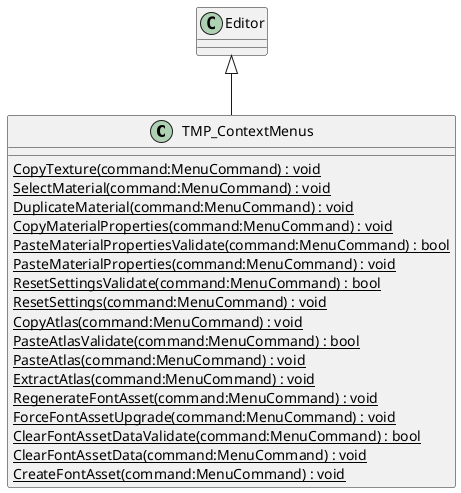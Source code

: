 @startuml
class TMP_ContextMenus {
    {static} CopyTexture(command:MenuCommand) : void
    {static} SelectMaterial(command:MenuCommand) : void
    {static} DuplicateMaterial(command:MenuCommand) : void
    {static} CopyMaterialProperties(command:MenuCommand) : void
    {static} PasteMaterialPropertiesValidate(command:MenuCommand) : bool
    {static} PasteMaterialProperties(command:MenuCommand) : void
    {static} ResetSettingsValidate(command:MenuCommand) : bool
    {static} ResetSettings(command:MenuCommand) : void
    {static} CopyAtlas(command:MenuCommand) : void
    {static} PasteAtlasValidate(command:MenuCommand) : bool
    {static} PasteAtlas(command:MenuCommand) : void
    {static} ExtractAtlas(command:MenuCommand) : void
    {static} RegenerateFontAsset(command:MenuCommand) : void
    {static} ForceFontAssetUpgrade(command:MenuCommand) : void
    {static} ClearFontAssetDataValidate(command:MenuCommand) : bool
    {static} ClearFontAssetData(command:MenuCommand) : void
    {static} CreateFontAsset(command:MenuCommand) : void
}
Editor <|-- TMP_ContextMenus
@enduml
